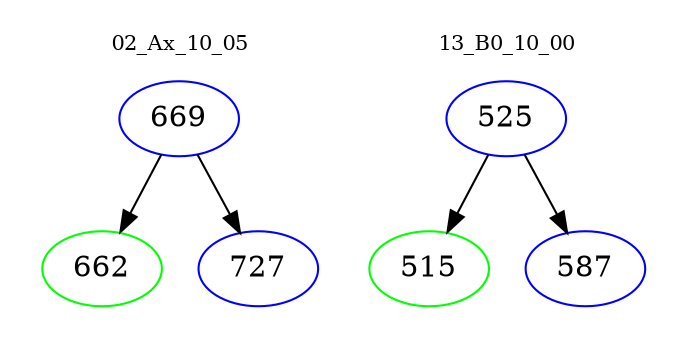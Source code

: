 digraph{
subgraph cluster_0 {
color = white
label = "02_Ax_10_05";
fontsize=10;
T0_669 [label="669", color="blue"]
T0_669 -> T0_662 [color="black"]
T0_662 [label="662", color="green"]
T0_669 -> T0_727 [color="black"]
T0_727 [label="727", color="blue"]
}
subgraph cluster_1 {
color = white
label = "13_B0_10_00";
fontsize=10;
T1_525 [label="525", color="blue"]
T1_525 -> T1_515 [color="black"]
T1_515 [label="515", color="green"]
T1_525 -> T1_587 [color="black"]
T1_587 [label="587", color="blue"]
}
}

